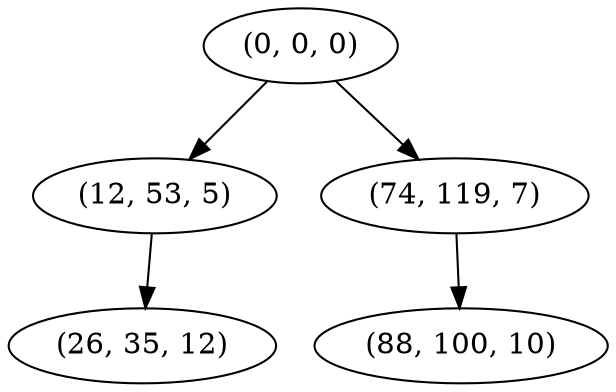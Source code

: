 digraph tree {
    "(0, 0, 0)";
    "(12, 53, 5)";
    "(26, 35, 12)";
    "(74, 119, 7)";
    "(88, 100, 10)";
    "(0, 0, 0)" -> "(12, 53, 5)";
    "(0, 0, 0)" -> "(74, 119, 7)";
    "(12, 53, 5)" -> "(26, 35, 12)";
    "(74, 119, 7)" -> "(88, 100, 10)";
}
